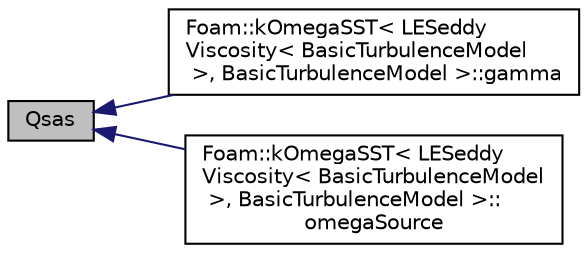 digraph "Qsas"
{
  bgcolor="transparent";
  edge [fontname="Helvetica",fontsize="10",labelfontname="Helvetica",labelfontsize="10"];
  node [fontname="Helvetica",fontsize="10",shape=record];
  rankdir="LR";
  Node54 [label="Qsas",height=0.2,width=0.4,color="black", fillcolor="grey75", style="filled", fontcolor="black"];
  Node54 -> Node55 [dir="back",color="midnightblue",fontsize="10",style="solid",fontname="Helvetica"];
  Node55 [label="Foam::kOmegaSST\< LESeddy\lViscosity\< BasicTurbulenceModel\l \>, BasicTurbulenceModel \>::gamma",height=0.2,width=0.4,color="black",URL="$a32117.html#a1a2499a88cd4108564c13f7623765df7"];
  Node54 -> Node56 [dir="back",color="midnightblue",fontsize="10",style="solid",fontname="Helvetica"];
  Node56 [label="Foam::kOmegaSST\< LESeddy\lViscosity\< BasicTurbulenceModel\l \>, BasicTurbulenceModel \>::\lomegaSource",height=0.2,width=0.4,color="black",URL="$a32117.html#aaf8f6ba0b3a39d35811c05789df09119"];
}
